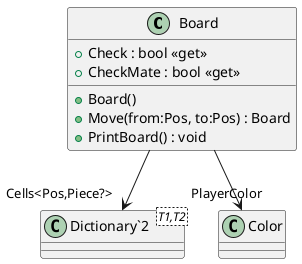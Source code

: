 @startuml
class Board {
    + Board()
    + Check : bool <<get>>
    + CheckMate : bool <<get>>
    + Move(from:Pos, to:Pos) : Board
    + PrintBoard() : void
}
class "Dictionary`2"<T1,T2> {
}
Board --> "PlayerColor" Color
Board --> "Cells<Pos,Piece?>" "Dictionary`2"
@enduml
